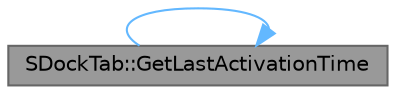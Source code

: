 digraph "SDockTab::GetLastActivationTime"
{
 // INTERACTIVE_SVG=YES
 // LATEX_PDF_SIZE
  bgcolor="transparent";
  edge [fontname=Helvetica,fontsize=10,labelfontname=Helvetica,labelfontsize=10];
  node [fontname=Helvetica,fontsize=10,shape=box,height=0.2,width=0.4];
  rankdir="LR";
  Node1 [id="Node000001",label="SDockTab::GetLastActivationTime",height=0.2,width=0.4,color="gray40", fillcolor="grey60", style="filled", fontcolor="black",tooltip="Returns the time this tab was last activated."];
  Node1 -> Node1 [id="edge1_Node000001_Node000001",color="steelblue1",style="solid",tooltip=" "];
}
